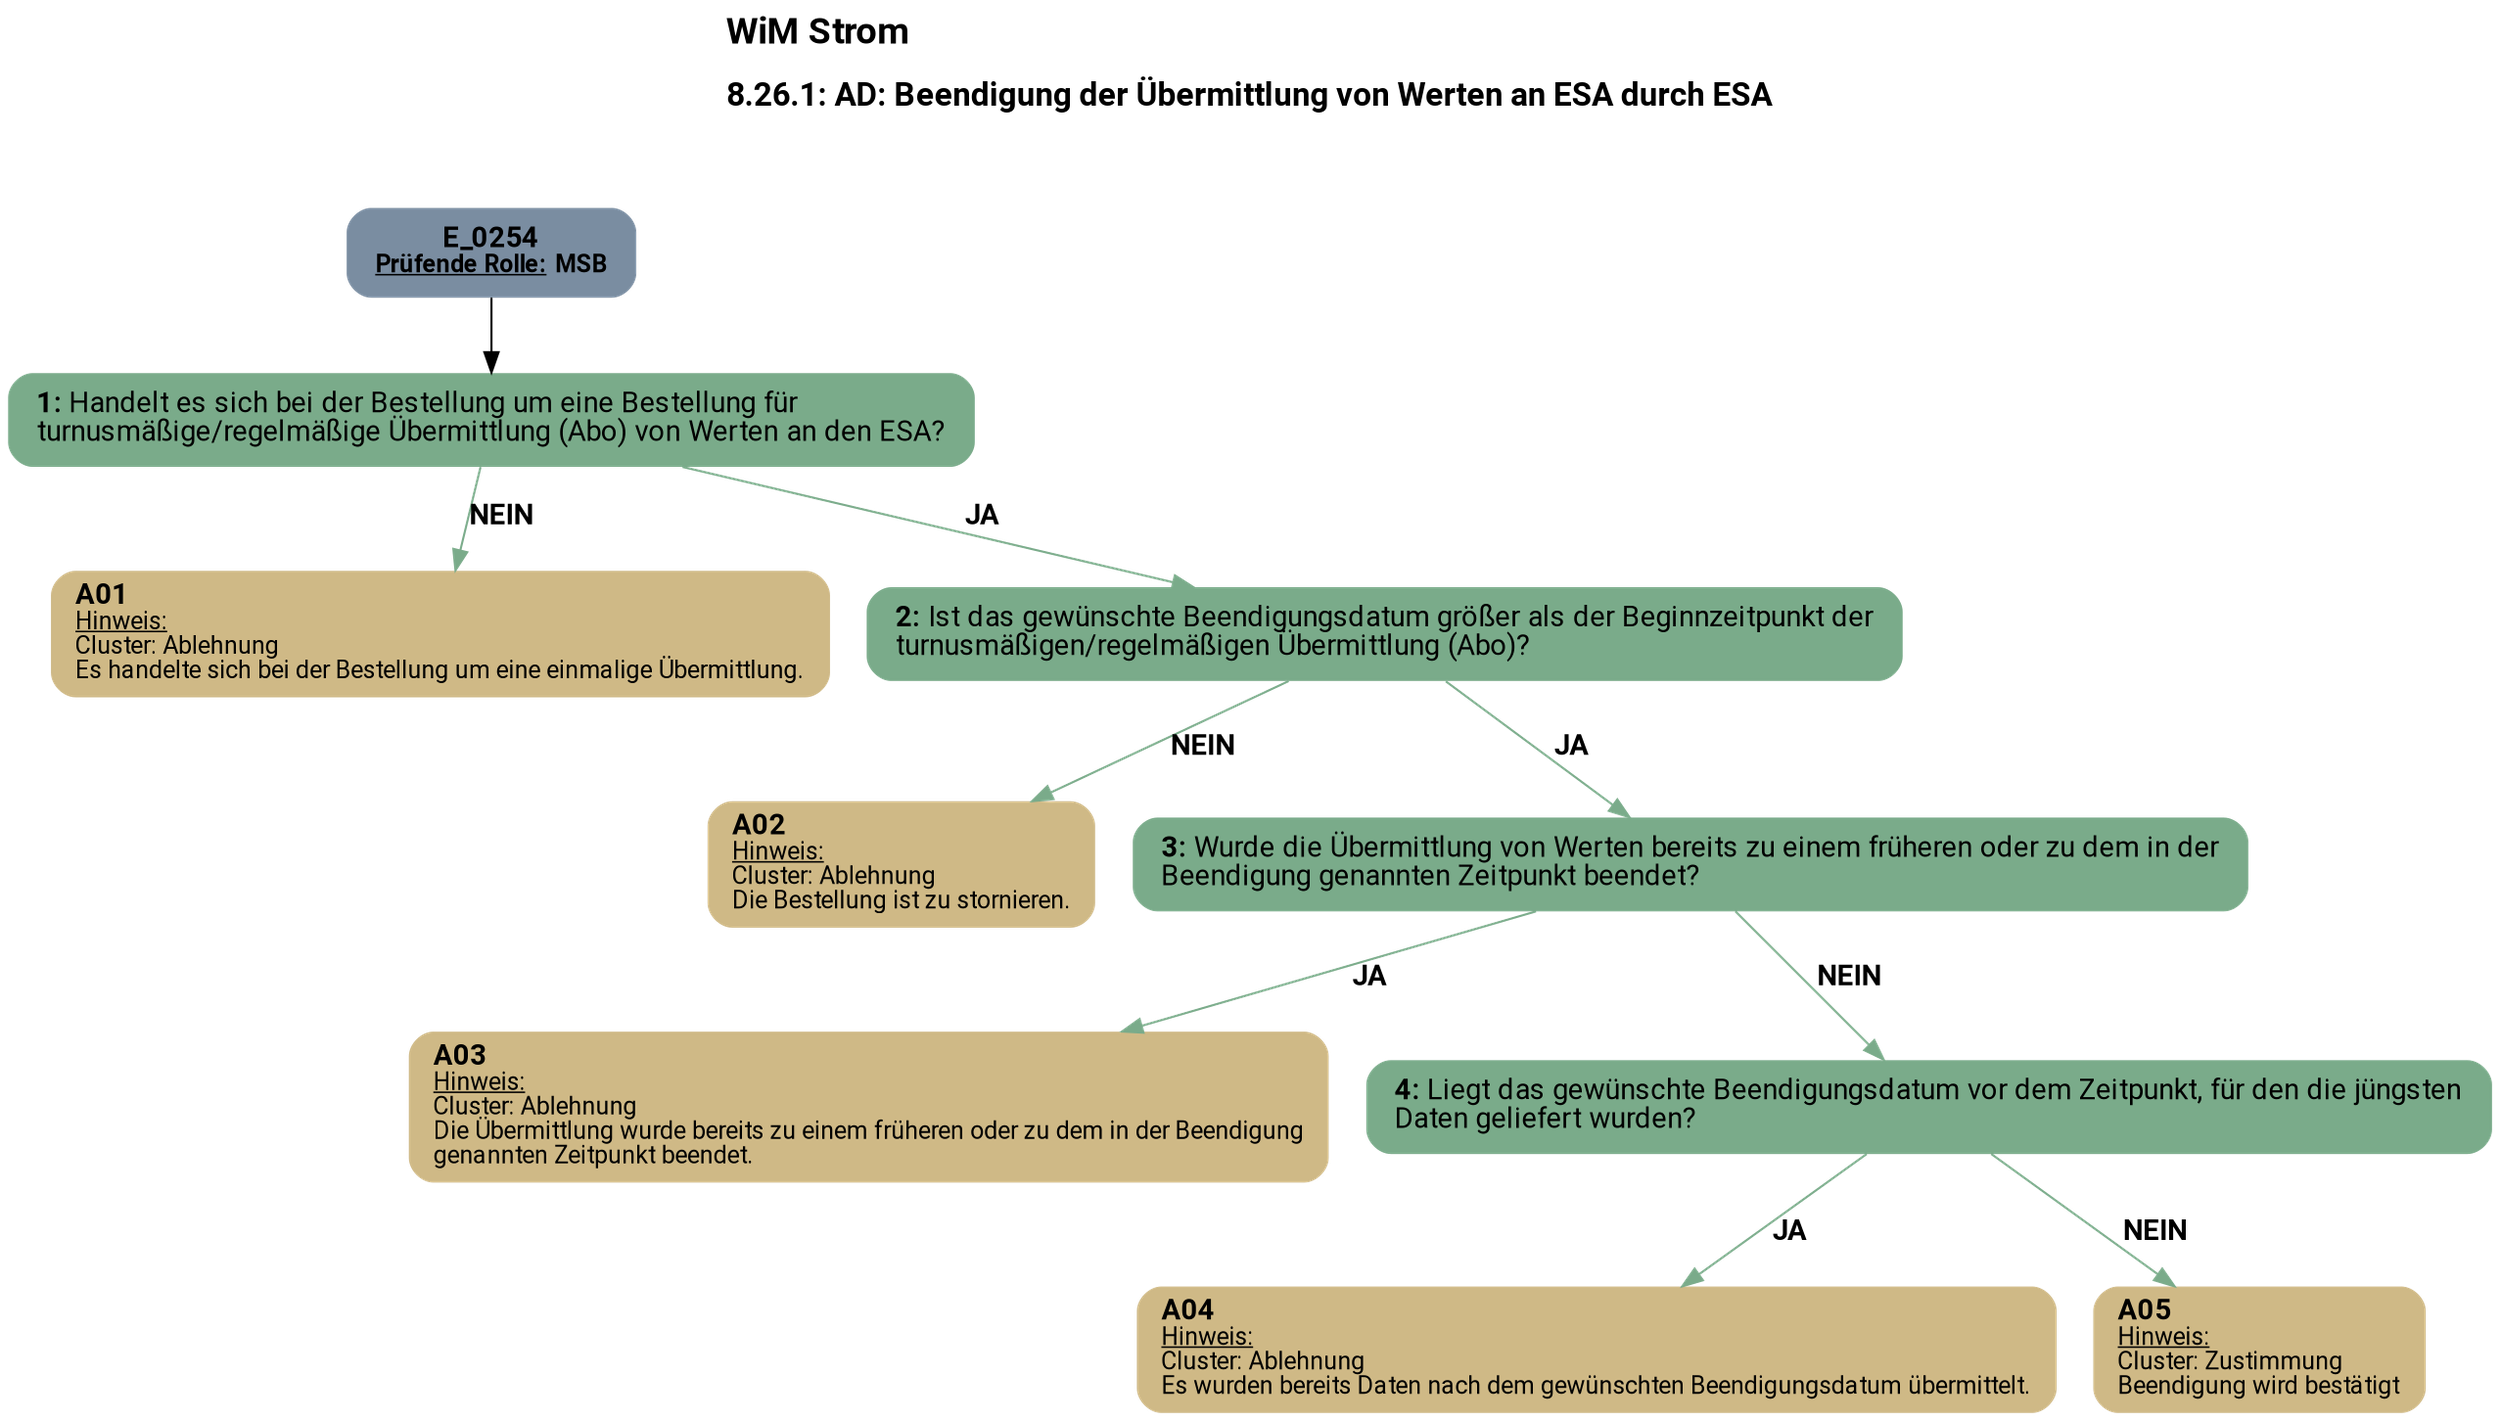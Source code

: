 digraph D {
    labelloc="t";
    label=<<B><FONT POINT-SIZE="18">WiM Strom</FONT></B><BR align="left"/><BR/><B><FONT POINT-SIZE="16">8.26.1: AD: Beendigung der Übermittlung von Werten an ESA durch ESA</FONT></B><BR align="left"/><BR/><BR/><BR/>>;
    ratio="compress";
    concentrate=true;
    pack=true;
    rankdir=TB;
    packmode="array";
    size="20,20";
    "Start" [margin="0.2,0.12", shape=box, style="filled,rounded", penwidth=0.0, fillcolor="#7a8da1", label=<<B>E_0254</B><BR align="center"/><FONT point-size="12"><B><U>Prüfende Rolle:</U> MSB</B></FONT><BR align="center"/>>, fontname="Roboto, sans-serif"];
    "1" [margin="0.2,0.12", shape=box, style="filled,rounded", penwidth=0.0, fillcolor="#7aab8a", label=<<B>1: </B>Handelt es sich bei der Bestellung um eine Bestellung für<BR align="left"/>turnusmäßige/regelmäßige Übermittlung (Abo) von Werten an den ESA?<BR align="left"/>>, fontname="Roboto, sans-serif"];
    "A01" [margin="0.17,0.08", shape=box, style="filled,rounded", penwidth=0.0, fillcolor="#cfb986", label=<<B>A01</B><BR align="left"/><FONT point-size="12"><U>Hinweis:</U><BR align="left"/>Cluster: Ablehnung<BR align="left"/>Es handelte sich bei der Bestellung um eine einmalige Übermittlung.<BR align="left"/></FONT>>, fontname="Roboto, sans-serif"];
    "2" [margin="0.2,0.12", shape=box, style="filled,rounded", penwidth=0.0, fillcolor="#7aab8a", label=<<B>2: </B>Ist das gewünschte Beendigungsdatum größer als der Beginnzeitpunkt der<BR align="left"/>turnusmäßigen/regelmäßigen Übermittlung (Abo)?<BR align="left"/>>, fontname="Roboto, sans-serif"];
    "A02" [margin="0.17,0.08", shape=box, style="filled,rounded", penwidth=0.0, fillcolor="#cfb986", label=<<B>A02</B><BR align="left"/><FONT point-size="12"><U>Hinweis:</U><BR align="left"/>Cluster: Ablehnung<BR align="left"/>Die Bestellung ist zu stornieren.<BR align="left"/></FONT>>, fontname="Roboto, sans-serif"];
    "3" [margin="0.2,0.12", shape=box, style="filled,rounded", penwidth=0.0, fillcolor="#7aab8a", label=<<B>3: </B>Wurde die Übermittlung von Werten bereits zu einem früheren oder zu dem in der<BR align="left"/>Beendigung genannten Zeitpunkt beendet?<BR align="left"/>>, fontname="Roboto, sans-serif"];
    "A03" [margin="0.17,0.08", shape=box, style="filled,rounded", penwidth=0.0, fillcolor="#cfb986", label=<<B>A03</B><BR align="left"/><FONT point-size="12"><U>Hinweis:</U><BR align="left"/>Cluster: Ablehnung<BR align="left"/>Die Übermittlung wurde bereits zu einem früheren oder zu dem in der Beendigung<BR align="left"/>genannten Zeitpunkt beendet.<BR align="left"/></FONT>>, fontname="Roboto, sans-serif"];
    "4" [margin="0.2,0.12", shape=box, style="filled,rounded", penwidth=0.0, fillcolor="#7aab8a", label=<<B>4: </B>Liegt das gewünschte Beendigungsdatum vor dem Zeitpunkt, für den die jüngsten<BR align="left"/>Daten geliefert wurden?<BR align="left"/>>, fontname="Roboto, sans-serif"];
    "A04" [margin="0.17,0.08", shape=box, style="filled,rounded", penwidth=0.0, fillcolor="#cfb986", label=<<B>A04</B><BR align="left"/><FONT point-size="12"><U>Hinweis:</U><BR align="left"/>Cluster: Ablehnung<BR align="left"/>Es wurden bereits Daten nach dem gewünschten Beendigungsdatum übermittelt.<BR align="left"/></FONT>>, fontname="Roboto, sans-serif"];
    "A05" [margin="0.17,0.08", shape=box, style="filled,rounded", penwidth=0.0, fillcolor="#cfb986", label=<<B>A05</B><BR align="left"/><FONT point-size="12"><U>Hinweis:</U><BR align="left"/>Cluster: Zustimmung<BR align="left"/>Beendigung wird bestätigt<BR align="left"/></FONT>>, fontname="Roboto, sans-serif"];

    "Start" -> "1";
    "1" -> "A01" [label=<<B>NEIN</B>>, color="#7aab8a", fontname="Roboto, sans-serif"];
    "1" -> "2" [label=<<B>JA</B>>, color="#7aab8a", fontname="Roboto, sans-serif"];
    "2" -> "A02" [label=<<B>NEIN</B>>, color="#7aab8a", fontname="Roboto, sans-serif"];
    "2" -> "3" [label=<<B>JA</B>>, color="#7aab8a", fontname="Roboto, sans-serif"];
    "3" -> "A03" [label=<<B>JA</B>>, color="#7aab8a", fontname="Roboto, sans-serif"];
    "3" -> "4" [label=<<B>NEIN</B>>, color="#7aab8a", fontname="Roboto, sans-serif"];
    "4" -> "A04" [label=<<B>JA</B>>, color="#7aab8a", fontname="Roboto, sans-serif"];
    "4" -> "A05" [label=<<B>NEIN</B>>, color="#7aab8a", fontname="Roboto, sans-serif"];

    bgcolor="transparent";
fontname="Roboto, sans-serif";
}